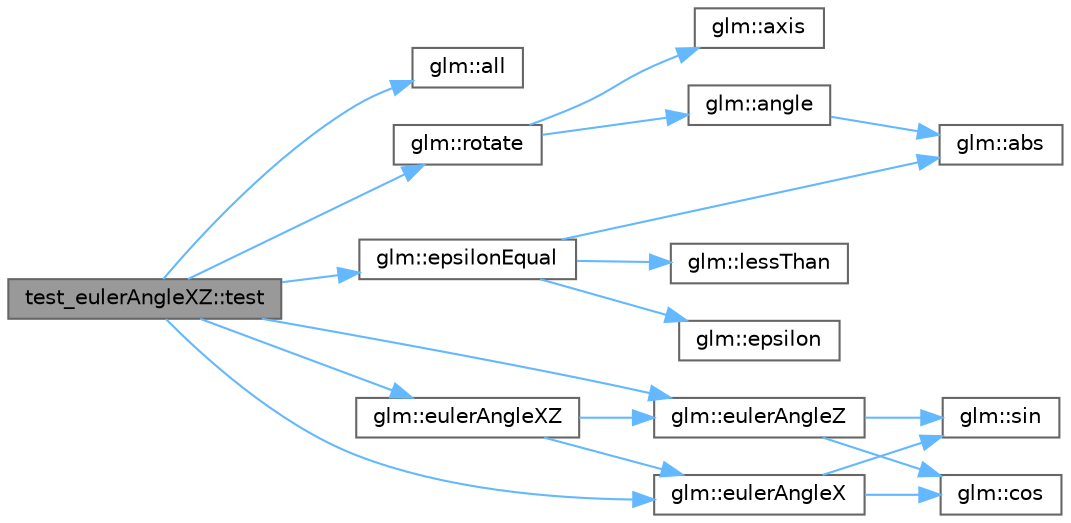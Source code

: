 digraph "test_eulerAngleXZ::test"
{
 // LATEX_PDF_SIZE
  bgcolor="transparent";
  edge [fontname=Helvetica,fontsize=10,labelfontname=Helvetica,labelfontsize=10];
  node [fontname=Helvetica,fontsize=10,shape=box,height=0.2,width=0.4];
  rankdir="LR";
  Node1 [id="Node000001",label="test_eulerAngleXZ::test",height=0.2,width=0.4,color="gray40", fillcolor="grey60", style="filled", fontcolor="black",tooltip=" "];
  Node1 -> Node2 [id="edge19_Node000001_Node000002",color="steelblue1",style="solid",tooltip=" "];
  Node2 [id="Node000002",label="glm::all",height=0.2,width=0.4,color="grey40", fillcolor="white", style="filled",URL="$group__core__func__vector__relational.html#ga87e53f50b679f5f95c5cb4780311b3dd",tooltip=" "];
  Node1 -> Node3 [id="edge20_Node000001_Node000003",color="steelblue1",style="solid",tooltip=" "];
  Node3 [id="Node000003",label="glm::epsilonEqual",height=0.2,width=0.4,color="grey40", fillcolor="white", style="filled",URL="$group__gtc__epsilon.html#ga7f8df975688289781ee26998c73d6798",tooltip=" "];
  Node3 -> Node4 [id="edge21_Node000003_Node000004",color="steelblue1",style="solid",tooltip=" "];
  Node4 [id="Node000004",label="glm::abs",height=0.2,width=0.4,color="grey40", fillcolor="white", style="filled",URL="$group__core__func__common.html#ga439e60a72eadecfeda2df5449c613a64",tooltip=" "];
  Node3 -> Node5 [id="edge22_Node000003_Node000005",color="steelblue1",style="solid",tooltip=" "];
  Node5 [id="Node000005",label="glm::epsilon",height=0.2,width=0.4,color="grey40", fillcolor="white", style="filled",URL="$group__ext__scalar__constants.html#ga2a1e57fc5592b69cfae84174cbfc9429",tooltip="Return the epsilon constant for floating point types."];
  Node3 -> Node6 [id="edge23_Node000003_Node000006",color="steelblue1",style="solid",tooltip=" "];
  Node6 [id="Node000006",label="glm::lessThan",height=0.2,width=0.4,color="grey40", fillcolor="white", style="filled",URL="$group__core__func__vector__relational.html#gaedc3a837f960109afe22ea3f267b9a19",tooltip=" "];
  Node1 -> Node7 [id="edge24_Node000001_Node000007",color="steelblue1",style="solid",tooltip=" "];
  Node7 [id="Node000007",label="glm::eulerAngleX",height=0.2,width=0.4,color="grey40", fillcolor="white", style="filled",URL="$group__gtx__euler__angles.html#ga6ddd62c69c42f6e0fb22260c59e11764",tooltip=" "];
  Node7 -> Node8 [id="edge25_Node000007_Node000008",color="steelblue1",style="solid",tooltip=" "];
  Node8 [id="Node000008",label="glm::cos",height=0.2,width=0.4,color="grey40", fillcolor="white", style="filled",URL="$group__core__func__trigonometric.html#ga54745147add8b4fa05642f5c71f6833e",tooltip=" "];
  Node7 -> Node9 [id="edge26_Node000007_Node000009",color="steelblue1",style="solid",tooltip=" "];
  Node9 [id="Node000009",label="glm::sin",height=0.2,width=0.4,color="grey40", fillcolor="white", style="filled",URL="$group__core__func__trigonometric.html#ga3fcdcfa2d2ac38de9ba1885cd1c79414",tooltip=" "];
  Node1 -> Node10 [id="edge27_Node000001_Node000010",color="steelblue1",style="solid",tooltip=" "];
  Node10 [id="Node000010",label="glm::eulerAngleXZ",height=0.2,width=0.4,color="grey40", fillcolor="white", style="filled",URL="$group__gtx__euler__angles.html#gaae63ce27584867e3f9d8889631060846",tooltip=" "];
  Node10 -> Node7 [id="edge28_Node000010_Node000007",color="steelblue1",style="solid",tooltip=" "];
  Node10 -> Node11 [id="edge29_Node000010_Node000011",color="steelblue1",style="solid",tooltip=" "];
  Node11 [id="Node000011",label="glm::eulerAngleZ",height=0.2,width=0.4,color="grey40", fillcolor="white", style="filled",URL="$group__gtx__euler__angles.html#ga8466b03295c03fe68d012b19373e1935",tooltip=" "];
  Node11 -> Node8 [id="edge30_Node000011_Node000008",color="steelblue1",style="solid",tooltip=" "];
  Node11 -> Node9 [id="edge31_Node000011_Node000009",color="steelblue1",style="solid",tooltip=" "];
  Node1 -> Node11 [id="edge32_Node000001_Node000011",color="steelblue1",style="solid",tooltip=" "];
  Node1 -> Node12 [id="edge33_Node000001_Node000012",color="steelblue1",style="solid",tooltip=" "];
  Node12 [id="Node000012",label="glm::rotate",height=0.2,width=0.4,color="grey40", fillcolor="white", style="filled",URL="$group__ext__matrix__transform.html#ga42613eb0c7deb5f5188fc159df6c8950",tooltip=" "];
  Node12 -> Node13 [id="edge34_Node000012_Node000013",color="steelblue1",style="solid",tooltip=" "];
  Node13 [id="Node000013",label="glm::angle",height=0.2,width=0.4,color="grey40", fillcolor="white", style="filled",URL="$group__ext__quaternion__trigonometric.html#ga8aa248b31d5ade470c87304df5eb7bd8",tooltip=" "];
  Node13 -> Node4 [id="edge35_Node000013_Node000004",color="steelblue1",style="solid",tooltip=" "];
  Node12 -> Node14 [id="edge36_Node000012_Node000014",color="steelblue1",style="solid",tooltip=" "];
  Node14 [id="Node000014",label="glm::axis",height=0.2,width=0.4,color="grey40", fillcolor="white", style="filled",URL="$group__ext__quaternion__trigonometric.html#gac2b65b953ea72827e172fc39035964a7",tooltip=" "];
}
